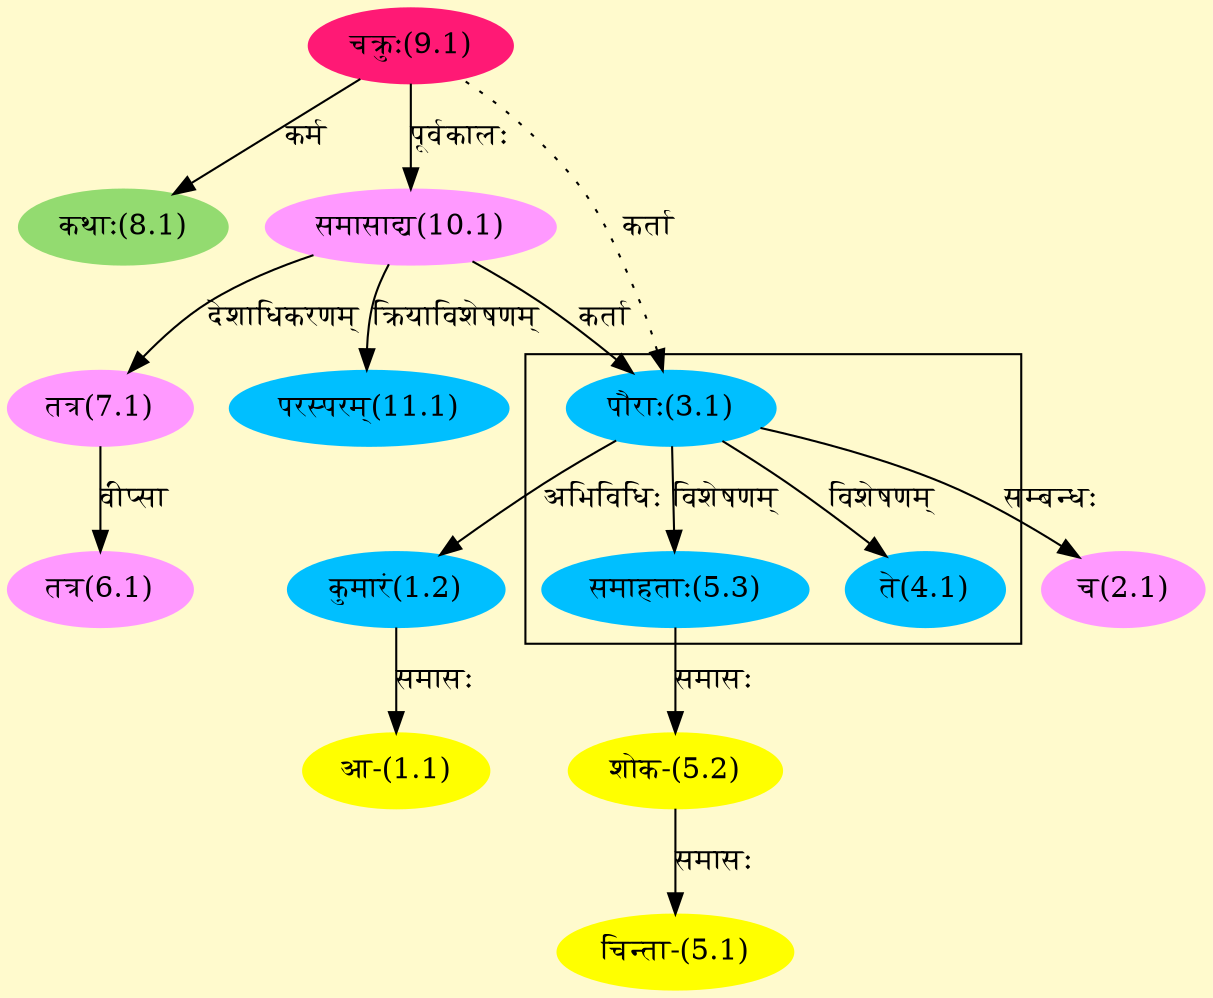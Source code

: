 digraph G{
rankdir=BT;
 compound=true;
 bgcolor="lemonchiffon1";

subgraph cluster_1{
Node4_1 [style=filled, color="#00BFFF" label = "ते(4.1)"]
Node3_1 [style=filled, color="#00BFFF" label = "पौराः(3.1)"]
Node5_3 [style=filled, color="#00BFFF" label = "समाहताः(5.3)"]

}
Node1_1 [style=filled, color="#FFFF00" label = "आ-(1.1)"]
Node1_2 [style=filled, color="#00BFFF" label = "कुमारं(1.2)"]
Node3_1 [style=filled, color="#00BFFF" label = "पौराः(3.1)"]
Node2_1 [style=filled, color="#FF99FF" label = "च(2.1)"]
Node10_1 [style=filled, color="#FF99FF" label = "समासाद्य(10.1)"]
Node9_1 [style=filled, color="#FF1975" label = "चक्रुः(9.1)"]
Node5_1 [style=filled, color="#FFFF00" label = "चिन्ता-(5.1)"]
Node5_2 [style=filled, color="#FFFF00" label = "शोक-(5.2)"]
Node5_3 [style=filled, color="#00BFFF" label = "समाहताः(5.3)"]
Node6_1 [style=filled, color="#FF99FF" label = "तत्र(6.1)"]
Node7_1 [style=filled, color="#FF99FF" label = "तत्र(7.1)"]
Node8_1 [style=filled, color="#93DB70" label = "कथाः(8.1)"]
Node [style=filled, color="" label = "()"]
Node11_1 [style=filled, color="#00BFFF" label = "परस्परम्(11.1)"]
/* Start of Relations section */

Node1_1 -> Node1_2 [  label="समासः"  dir="back" ]
Node1_2 -> Node3_1 [  label="अभिविधिः"  dir="back" ]
Node2_1 -> Node3_1 [  label="सम्बन्धः"  dir="back" ]
Node3_1 -> Node10_1 [  label="कर्ता"  dir="back" ]
Node3_1 -> Node9_1 [ style=dotted label="कर्ता"  dir="back" ]
Node4_1 -> Node3_1 [  label="विशेषणम्"  dir="back" ]
Node5_1 -> Node5_2 [  label="समासः"  dir="back" ]
Node5_2 -> Node5_3 [  label="समासः"  dir="back" ]
Node5_3 -> Node3_1 [  label="विशेषणम्"  dir="back" ]
Node6_1 -> Node7_1 [  label="वीप्सा"  dir="back" ]
Node7_1 -> Node10_1 [  label="देशाधिकरणम्"  dir="back" ]
Node8_1 -> Node9_1 [  label="कर्म"  dir="back" ]
Node10_1 -> Node9_1 [  label="पूर्वकालः"  dir="back" ]
Node11_1 -> Node10_1 [  label="क्रियाविशेषणम्"  dir="back" ]
}
